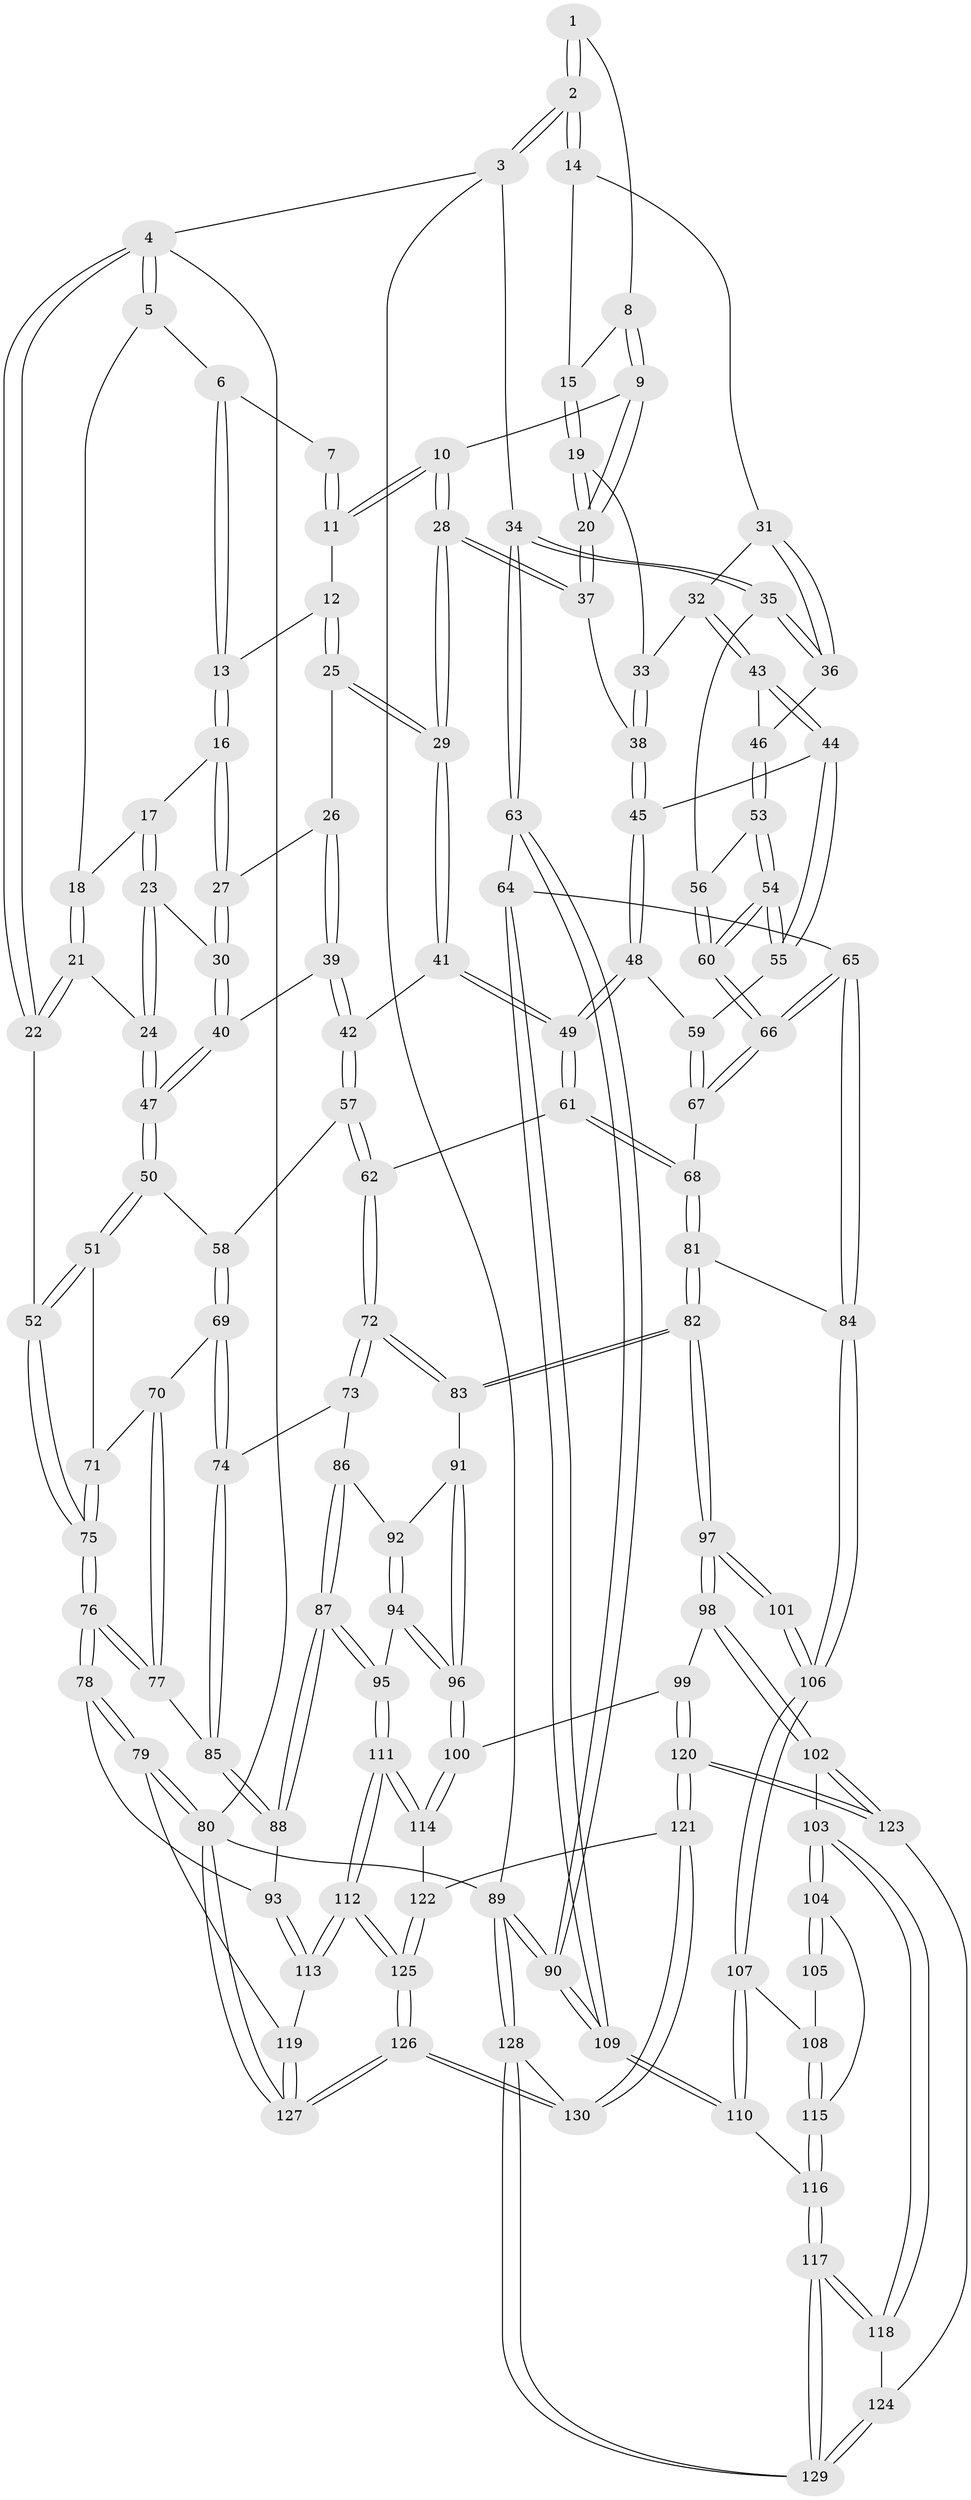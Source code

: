 // coarse degree distribution, {7: 0.046153846153846156, 10: 0.015384615384615385, 3: 0.23076923076923078, 4: 0.24615384615384617, 5: 0.3076923076923077, 6: 0.12307692307692308, 8: 0.03076923076923077}
// Generated by graph-tools (version 1.1) at 2025/21/03/04/25 18:21:03]
// undirected, 130 vertices, 322 edges
graph export_dot {
graph [start="1"]
  node [color=gray90,style=filled];
  1 [pos="+0.6879513942324731+0"];
  2 [pos="+1+0"];
  3 [pos="+1+0"];
  4 [pos="+0+0"];
  5 [pos="+0.2514708474767343+0"];
  6 [pos="+0.37512193356487555+0"];
  7 [pos="+0.5252002817614146+0"];
  8 [pos="+0.6579167295911699+0.051768567909970045"];
  9 [pos="+0.61557802844726+0.11185774853555337"];
  10 [pos="+0.5786698827307627+0.10097791378326912"];
  11 [pos="+0.5459775892463313+0.08293869466860379"];
  12 [pos="+0.5252054958267212+0.09592648980131657"];
  13 [pos="+0.4597142489991632+0.0802380333827376"];
  14 [pos="+0.9250205274536849+0"];
  15 [pos="+0.7396244573485715+0.07500137568040892"];
  16 [pos="+0.3715273285637998+0.09813872711763238"];
  17 [pos="+0.2963887020112975+0.021251033295683137"];
  18 [pos="+0.28941694301240845+0.005859680477695621"];
  19 [pos="+0.7030116459947575+0.13967703761959904"];
  20 [pos="+0.6342073618285459+0.13258568317225122"];
  21 [pos="+0.12076174453887414+0.21667229674095564"];
  22 [pos="+0+0.1861574619320299"];
  23 [pos="+0.27101699384911965+0.19585906618617577"];
  24 [pos="+0.18171038742990864+0.24372008726265307"];
  25 [pos="+0.46920376263226093+0.18756340553179948"];
  26 [pos="+0.42233831395715826+0.18497104305423623"];
  27 [pos="+0.40372560363862764+0.17987249577828981"];
  28 [pos="+0.5400068564473207+0.2633508229244904"];
  29 [pos="+0.5350227092043542+0.26604264056524785"];
  30 [pos="+0.348461358243747+0.22698924108574844"];
  31 [pos="+0.903693494297012+0.0033797196111280234"];
  32 [pos="+0.7991375932092072+0.19371237911537922"];
  33 [pos="+0.709644570844102+0.14770568127002545"];
  34 [pos="+1+0.3683661708341929"];
  35 [pos="+1+0.3302492210838016"];
  36 [pos="+0.9279834273020438+0.2880733173846554"];
  37 [pos="+0.6192658621796785+0.23814922308213093"];
  38 [pos="+0.6813587057176045+0.2685970729851087"];
  39 [pos="+0.4273175319008469+0.3353354184718125"];
  40 [pos="+0.3470128664145403+0.3196461434315092"];
  41 [pos="+0.5112335112088124+0.34879992855863784"];
  42 [pos="+0.43150331945175213+0.3371067977841081"];
  43 [pos="+0.8074281574906713+0.27450014505352527"];
  44 [pos="+0.7561231518036753+0.30748593180969697"];
  45 [pos="+0.7187199721490656+0.3042285501619864"];
  46 [pos="+0.8687499726692405+0.28828137685803673"];
  47 [pos="+0.2600474244390604+0.3782345700287167"];
  48 [pos="+0.6105778613756602+0.40129831429401197"];
  49 [pos="+0.5414113666325704+0.4065549317913217"];
  50 [pos="+0.25647300029716275+0.3935560631534584"];
  51 [pos="+0.2520378181720731+0.398236671944953"];
  52 [pos="+0+0.19277844222930654"];
  53 [pos="+0.8572773021127433+0.387413276224874"];
  54 [pos="+0.8097095156171946+0.463575032936982"];
  55 [pos="+0.7711369781531449+0.4100126551757538"];
  56 [pos="+0.8941775415372326+0.4077176291760296"];
  57 [pos="+0.37740213475416723+0.4557497130366564"];
  58 [pos="+0.3540666629706168+0.45575449266825313"];
  59 [pos="+0.6710943519277466+0.44968469032566777"];
  60 [pos="+0.8235003548762738+0.49884476859485627"];
  61 [pos="+0.5097004827076852+0.49656443054006083"];
  62 [pos="+0.5014900562925815+0.5013749260634347"];
  63 [pos="+1+0.5548988269007431"];
  64 [pos="+0.9958292348087632+0.5894247023313679"];
  65 [pos="+0.8458720396717762+0.6024519913868499"];
  66 [pos="+0.8397432638907758+0.5880784893903894"];
  67 [pos="+0.6787573023990457+0.47509612507102766"];
  68 [pos="+0.6125061197280548+0.5750464237365689"];
  69 [pos="+0.3391325172229326+0.5815016012723699"];
  70 [pos="+0.22876799496300304+0.45516232876726775"];
  71 [pos="+0.24290944330774034+0.4090397763589685"];
  72 [pos="+0.44295986751796523+0.5887303296778266"];
  73 [pos="+0.33998319184108017+0.5842919627443773"];
  74 [pos="+0.3399105693615067+0.5842223097494529"];
  75 [pos="+0+0.38310759940251754"];
  76 [pos="+0+0.45910792387687116"];
  77 [pos="+0.13469129242092615+0.5872384117833506"];
  78 [pos="+0+0.6683751982488235"];
  79 [pos="+0+0.9789331764084133"];
  80 [pos="+0+1"];
  81 [pos="+0.619673415665442+0.5863558071396475"];
  82 [pos="+0.577726962536433+0.7106347183965024"];
  83 [pos="+0.4490702153013033+0.6120149357614283"];
  84 [pos="+0.8385478286040635+0.6100666878722221"];
  85 [pos="+0.13819726305668936+0.5935528058804902"];
  86 [pos="+0.32891565939463285+0.6232823702077439"];
  87 [pos="+0.19108867319145623+0.698625354991197"];
  88 [pos="+0.15019101755623376+0.6529703281269952"];
  89 [pos="+1+1"];
  90 [pos="+1+1"];
  91 [pos="+0.41494933046786187+0.7070176268965656"];
  92 [pos="+0.33708727190856613+0.6878381639564662"];
  93 [pos="+0.060208970756569315+0.7340218801668409"];
  94 [pos="+0.30260938004543386+0.723827307696019"];
  95 [pos="+0.22596432139848782+0.7606978513963021"];
  96 [pos="+0.44365497091349426+0.8001344712039584"];
  97 [pos="+0.5872075492015241+0.7643237927673905"];
  98 [pos="+0.5871190308592109+0.7646441675941034"];
  99 [pos="+0.4655371680187347+0.8137279671159895"];
  100 [pos="+0.44826479859991614+0.8090600449570494"];
  101 [pos="+0.7787665665727288+0.6685126551078606"];
  102 [pos="+0.6487346260918776+0.8416024497598471"];
  103 [pos="+0.6783880729455615+0.8413699596888309"];
  104 [pos="+0.6899336026211761+0.8386870460110843"];
  105 [pos="+0.7576939183165698+0.7358350493937982"];
  106 [pos="+0.8360287523260445+0.6166016456918915"];
  107 [pos="+0.8472611087127857+0.718088323517056"];
  108 [pos="+0.7675379695876637+0.830374751560825"];
  109 [pos="+0.9192089238342075+0.8794448796205072"];
  110 [pos="+0.9057994865983032+0.8757884558196242"];
  111 [pos="+0.22734988283127597+0.8316954721720129"];
  112 [pos="+0.19850134072574854+0.8681923555949216"];
  113 [pos="+0.062458942820246395+0.8636623902895746"];
  114 [pos="+0.3592920721990084+0.8522582831100353"];
  115 [pos="+0.7643438036635156+0.8388416098820611"];
  116 [pos="+0.8436037058750353+0.895516575838405"];
  117 [pos="+0.7904599316621086+0.9660556077129728"];
  118 [pos="+0.7753023118724321+0.9564493317945232"];
  119 [pos="+0.05746234954986331+0.8662674370169036"];
  120 [pos="+0.5007059925243181+0.9799765281297315"];
  121 [pos="+0.48132908282352194+1"];
  122 [pos="+0.3626566389586525+0.9018569347660949"];
  123 [pos="+0.6356516413136998+0.9170297877763188"];
  124 [pos="+0.636484727167955+0.9183327717104336"];
  125 [pos="+0.24670681491947868+1"];
  126 [pos="+0.24831792376101217+1"];
  127 [pos="+0.1706797659197355+1"];
  128 [pos="+0.74526867567546+1"];
  129 [pos="+0.7444178759240054+1"];
  130 [pos="+0.4494175330093658+1"];
  1 -- 2;
  1 -- 2;
  1 -- 8;
  2 -- 3;
  2 -- 3;
  2 -- 14;
  2 -- 14;
  3 -- 4;
  3 -- 34;
  3 -- 89;
  4 -- 5;
  4 -- 5;
  4 -- 22;
  4 -- 22;
  4 -- 80;
  5 -- 6;
  5 -- 18;
  6 -- 7;
  6 -- 13;
  6 -- 13;
  7 -- 11;
  7 -- 11;
  8 -- 9;
  8 -- 9;
  8 -- 15;
  9 -- 10;
  9 -- 20;
  9 -- 20;
  10 -- 11;
  10 -- 11;
  10 -- 28;
  10 -- 28;
  11 -- 12;
  12 -- 13;
  12 -- 25;
  12 -- 25;
  13 -- 16;
  13 -- 16;
  14 -- 15;
  14 -- 31;
  15 -- 19;
  15 -- 19;
  16 -- 17;
  16 -- 27;
  16 -- 27;
  17 -- 18;
  17 -- 23;
  17 -- 23;
  18 -- 21;
  18 -- 21;
  19 -- 20;
  19 -- 20;
  19 -- 33;
  20 -- 37;
  20 -- 37;
  21 -- 22;
  21 -- 22;
  21 -- 24;
  22 -- 52;
  23 -- 24;
  23 -- 24;
  23 -- 30;
  24 -- 47;
  24 -- 47;
  25 -- 26;
  25 -- 29;
  25 -- 29;
  26 -- 27;
  26 -- 39;
  26 -- 39;
  27 -- 30;
  27 -- 30;
  28 -- 29;
  28 -- 29;
  28 -- 37;
  28 -- 37;
  29 -- 41;
  29 -- 41;
  30 -- 40;
  30 -- 40;
  31 -- 32;
  31 -- 36;
  31 -- 36;
  32 -- 33;
  32 -- 43;
  32 -- 43;
  33 -- 38;
  33 -- 38;
  34 -- 35;
  34 -- 35;
  34 -- 63;
  34 -- 63;
  35 -- 36;
  35 -- 36;
  35 -- 56;
  36 -- 46;
  37 -- 38;
  38 -- 45;
  38 -- 45;
  39 -- 40;
  39 -- 42;
  39 -- 42;
  40 -- 47;
  40 -- 47;
  41 -- 42;
  41 -- 49;
  41 -- 49;
  42 -- 57;
  42 -- 57;
  43 -- 44;
  43 -- 44;
  43 -- 46;
  44 -- 45;
  44 -- 55;
  44 -- 55;
  45 -- 48;
  45 -- 48;
  46 -- 53;
  46 -- 53;
  47 -- 50;
  47 -- 50;
  48 -- 49;
  48 -- 49;
  48 -- 59;
  49 -- 61;
  49 -- 61;
  50 -- 51;
  50 -- 51;
  50 -- 58;
  51 -- 52;
  51 -- 52;
  51 -- 71;
  52 -- 75;
  52 -- 75;
  53 -- 54;
  53 -- 54;
  53 -- 56;
  54 -- 55;
  54 -- 55;
  54 -- 60;
  54 -- 60;
  55 -- 59;
  56 -- 60;
  56 -- 60;
  57 -- 58;
  57 -- 62;
  57 -- 62;
  58 -- 69;
  58 -- 69;
  59 -- 67;
  59 -- 67;
  60 -- 66;
  60 -- 66;
  61 -- 62;
  61 -- 68;
  61 -- 68;
  62 -- 72;
  62 -- 72;
  63 -- 64;
  63 -- 90;
  63 -- 90;
  64 -- 65;
  64 -- 109;
  64 -- 109;
  65 -- 66;
  65 -- 66;
  65 -- 84;
  65 -- 84;
  66 -- 67;
  66 -- 67;
  67 -- 68;
  68 -- 81;
  68 -- 81;
  69 -- 70;
  69 -- 74;
  69 -- 74;
  70 -- 71;
  70 -- 77;
  70 -- 77;
  71 -- 75;
  71 -- 75;
  72 -- 73;
  72 -- 73;
  72 -- 83;
  72 -- 83;
  73 -- 74;
  73 -- 86;
  74 -- 85;
  74 -- 85;
  75 -- 76;
  75 -- 76;
  76 -- 77;
  76 -- 77;
  76 -- 78;
  76 -- 78;
  77 -- 85;
  78 -- 79;
  78 -- 79;
  78 -- 93;
  79 -- 80;
  79 -- 80;
  79 -- 119;
  80 -- 127;
  80 -- 127;
  80 -- 89;
  81 -- 82;
  81 -- 82;
  81 -- 84;
  82 -- 83;
  82 -- 83;
  82 -- 97;
  82 -- 97;
  83 -- 91;
  84 -- 106;
  84 -- 106;
  85 -- 88;
  85 -- 88;
  86 -- 87;
  86 -- 87;
  86 -- 92;
  87 -- 88;
  87 -- 88;
  87 -- 95;
  87 -- 95;
  88 -- 93;
  89 -- 90;
  89 -- 90;
  89 -- 128;
  89 -- 128;
  90 -- 109;
  90 -- 109;
  91 -- 92;
  91 -- 96;
  91 -- 96;
  92 -- 94;
  92 -- 94;
  93 -- 113;
  93 -- 113;
  94 -- 95;
  94 -- 96;
  94 -- 96;
  95 -- 111;
  95 -- 111;
  96 -- 100;
  96 -- 100;
  97 -- 98;
  97 -- 98;
  97 -- 101;
  97 -- 101;
  98 -- 99;
  98 -- 102;
  98 -- 102;
  99 -- 100;
  99 -- 120;
  99 -- 120;
  100 -- 114;
  100 -- 114;
  101 -- 106;
  101 -- 106;
  102 -- 103;
  102 -- 123;
  102 -- 123;
  103 -- 104;
  103 -- 104;
  103 -- 118;
  103 -- 118;
  104 -- 105;
  104 -- 105;
  104 -- 115;
  105 -- 108;
  106 -- 107;
  106 -- 107;
  107 -- 108;
  107 -- 110;
  107 -- 110;
  108 -- 115;
  108 -- 115;
  109 -- 110;
  109 -- 110;
  110 -- 116;
  111 -- 112;
  111 -- 112;
  111 -- 114;
  111 -- 114;
  112 -- 113;
  112 -- 113;
  112 -- 125;
  112 -- 125;
  113 -- 119;
  114 -- 122;
  115 -- 116;
  115 -- 116;
  116 -- 117;
  116 -- 117;
  117 -- 118;
  117 -- 118;
  117 -- 129;
  117 -- 129;
  118 -- 124;
  119 -- 127;
  119 -- 127;
  120 -- 121;
  120 -- 121;
  120 -- 123;
  120 -- 123;
  121 -- 122;
  121 -- 130;
  121 -- 130;
  122 -- 125;
  122 -- 125;
  123 -- 124;
  124 -- 129;
  124 -- 129;
  125 -- 126;
  125 -- 126;
  126 -- 127;
  126 -- 127;
  126 -- 130;
  126 -- 130;
  128 -- 129;
  128 -- 129;
  128 -- 130;
}

